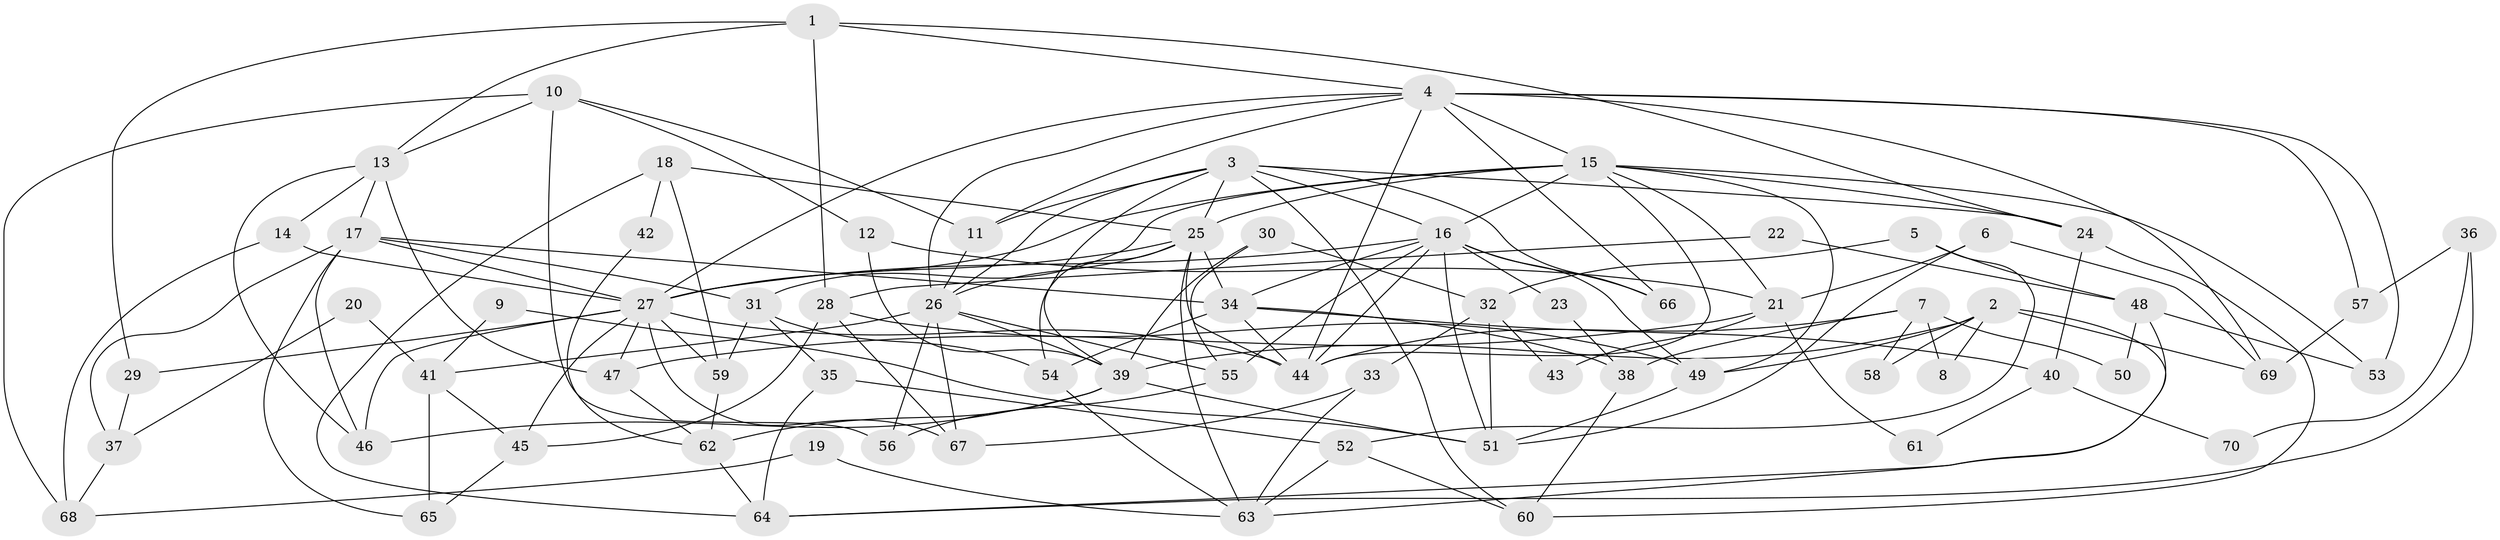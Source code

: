 // original degree distribution, {6: 0.06, 3: 0.22, 4: 0.25, 5: 0.28, 2: 0.15, 7: 0.04}
// Generated by graph-tools (version 1.1) at 2025/51/03/04/25 22:51:21]
// undirected, 70 vertices, 159 edges
graph export_dot {
  node [color=gray90,style=filled];
  1;
  2;
  3;
  4;
  5;
  6;
  7;
  8;
  9;
  10;
  11;
  12;
  13;
  14;
  15;
  16;
  17;
  18;
  19;
  20;
  21;
  22;
  23;
  24;
  25;
  26;
  27;
  28;
  29;
  30;
  31;
  32;
  33;
  34;
  35;
  36;
  37;
  38;
  39;
  40;
  41;
  42;
  43;
  44;
  45;
  46;
  47;
  48;
  49;
  50;
  51;
  52;
  53;
  54;
  55;
  56;
  57;
  58;
  59;
  60;
  61;
  62;
  63;
  64;
  65;
  66;
  67;
  68;
  69;
  70;
  1 -- 4 [weight=1.0];
  1 -- 13 [weight=1.0];
  1 -- 24 [weight=1.0];
  1 -- 28 [weight=1.0];
  1 -- 29 [weight=1.0];
  2 -- 8 [weight=1.0];
  2 -- 39 [weight=1.0];
  2 -- 49 [weight=1.0];
  2 -- 58 [weight=1.0];
  2 -- 63 [weight=1.0];
  2 -- 69 [weight=1.0];
  3 -- 11 [weight=1.0];
  3 -- 16 [weight=1.0];
  3 -- 24 [weight=1.0];
  3 -- 25 [weight=1.0];
  3 -- 26 [weight=1.0];
  3 -- 39 [weight=1.0];
  3 -- 60 [weight=1.0];
  3 -- 66 [weight=1.0];
  4 -- 11 [weight=1.0];
  4 -- 15 [weight=1.0];
  4 -- 26 [weight=1.0];
  4 -- 27 [weight=1.0];
  4 -- 44 [weight=1.0];
  4 -- 53 [weight=1.0];
  4 -- 57 [weight=1.0];
  4 -- 66 [weight=1.0];
  4 -- 69 [weight=1.0];
  5 -- 32 [weight=1.0];
  5 -- 48 [weight=1.0];
  5 -- 52 [weight=1.0];
  6 -- 21 [weight=1.0];
  6 -- 51 [weight=1.0];
  6 -- 69 [weight=1.0];
  7 -- 8 [weight=1.0];
  7 -- 38 [weight=1.0];
  7 -- 44 [weight=1.0];
  7 -- 50 [weight=1.0];
  7 -- 58 [weight=1.0];
  9 -- 41 [weight=1.0];
  9 -- 51 [weight=1.0];
  10 -- 11 [weight=1.0];
  10 -- 12 [weight=1.0];
  10 -- 13 [weight=1.0];
  10 -- 56 [weight=1.0];
  10 -- 68 [weight=1.0];
  11 -- 26 [weight=1.0];
  12 -- 21 [weight=1.0];
  12 -- 39 [weight=1.0];
  13 -- 14 [weight=1.0];
  13 -- 17 [weight=1.0];
  13 -- 46 [weight=1.0];
  13 -- 47 [weight=1.0];
  14 -- 27 [weight=1.0];
  14 -- 68 [weight=1.0];
  15 -- 16 [weight=2.0];
  15 -- 21 [weight=1.0];
  15 -- 24 [weight=1.0];
  15 -- 25 [weight=1.0];
  15 -- 27 [weight=2.0];
  15 -- 31 [weight=1.0];
  15 -- 44 [weight=1.0];
  15 -- 49 [weight=1.0];
  15 -- 53 [weight=1.0];
  16 -- 23 [weight=1.0];
  16 -- 27 [weight=1.0];
  16 -- 34 [weight=1.0];
  16 -- 44 [weight=1.0];
  16 -- 49 [weight=1.0];
  16 -- 51 [weight=1.0];
  16 -- 55 [weight=1.0];
  16 -- 66 [weight=1.0];
  17 -- 27 [weight=1.0];
  17 -- 31 [weight=1.0];
  17 -- 34 [weight=1.0];
  17 -- 37 [weight=1.0];
  17 -- 46 [weight=1.0];
  17 -- 65 [weight=1.0];
  18 -- 25 [weight=1.0];
  18 -- 42 [weight=1.0];
  18 -- 59 [weight=1.0];
  18 -- 64 [weight=1.0];
  19 -- 63 [weight=1.0];
  19 -- 68 [weight=1.0];
  20 -- 37 [weight=1.0];
  20 -- 41 [weight=1.0];
  21 -- 43 [weight=1.0];
  21 -- 47 [weight=1.0];
  21 -- 61 [weight=1.0];
  22 -- 28 [weight=1.0];
  22 -- 48 [weight=1.0];
  23 -- 38 [weight=1.0];
  24 -- 40 [weight=1.0];
  24 -- 60 [weight=1.0];
  25 -- 26 [weight=1.0];
  25 -- 27 [weight=1.0];
  25 -- 34 [weight=1.0];
  25 -- 44 [weight=1.0];
  25 -- 54 [weight=1.0];
  25 -- 63 [weight=1.0];
  26 -- 39 [weight=1.0];
  26 -- 41 [weight=1.0];
  26 -- 55 [weight=1.0];
  26 -- 56 [weight=1.0];
  26 -- 67 [weight=1.0];
  27 -- 29 [weight=1.0];
  27 -- 44 [weight=1.0];
  27 -- 45 [weight=1.0];
  27 -- 46 [weight=1.0];
  27 -- 47 [weight=1.0];
  27 -- 59 [weight=1.0];
  27 -- 67 [weight=1.0];
  28 -- 45 [weight=1.0];
  28 -- 49 [weight=1.0];
  28 -- 67 [weight=1.0];
  29 -- 37 [weight=1.0];
  30 -- 32 [weight=1.0];
  30 -- 39 [weight=1.0];
  30 -- 55 [weight=1.0];
  31 -- 35 [weight=1.0];
  31 -- 54 [weight=1.0];
  31 -- 59 [weight=1.0];
  32 -- 33 [weight=1.0];
  32 -- 43 [weight=1.0];
  32 -- 51 [weight=1.0];
  33 -- 63 [weight=1.0];
  33 -- 67 [weight=1.0];
  34 -- 38 [weight=1.0];
  34 -- 40 [weight=1.0];
  34 -- 44 [weight=1.0];
  34 -- 54 [weight=1.0];
  35 -- 52 [weight=1.0];
  35 -- 64 [weight=1.0];
  36 -- 57 [weight=1.0];
  36 -- 64 [weight=1.0];
  36 -- 70 [weight=1.0];
  37 -- 68 [weight=1.0];
  38 -- 60 [weight=1.0];
  39 -- 46 [weight=1.0];
  39 -- 51 [weight=1.0];
  39 -- 62 [weight=1.0];
  40 -- 61 [weight=1.0];
  40 -- 70 [weight=1.0];
  41 -- 45 [weight=1.0];
  41 -- 65 [weight=1.0];
  42 -- 62 [weight=1.0];
  45 -- 65 [weight=1.0];
  47 -- 62 [weight=1.0];
  48 -- 50 [weight=1.0];
  48 -- 53 [weight=1.0];
  48 -- 64 [weight=1.0];
  49 -- 51 [weight=1.0];
  52 -- 60 [weight=1.0];
  52 -- 63 [weight=1.0];
  54 -- 63 [weight=1.0];
  55 -- 56 [weight=1.0];
  57 -- 69 [weight=1.0];
  59 -- 62 [weight=1.0];
  62 -- 64 [weight=1.0];
}
